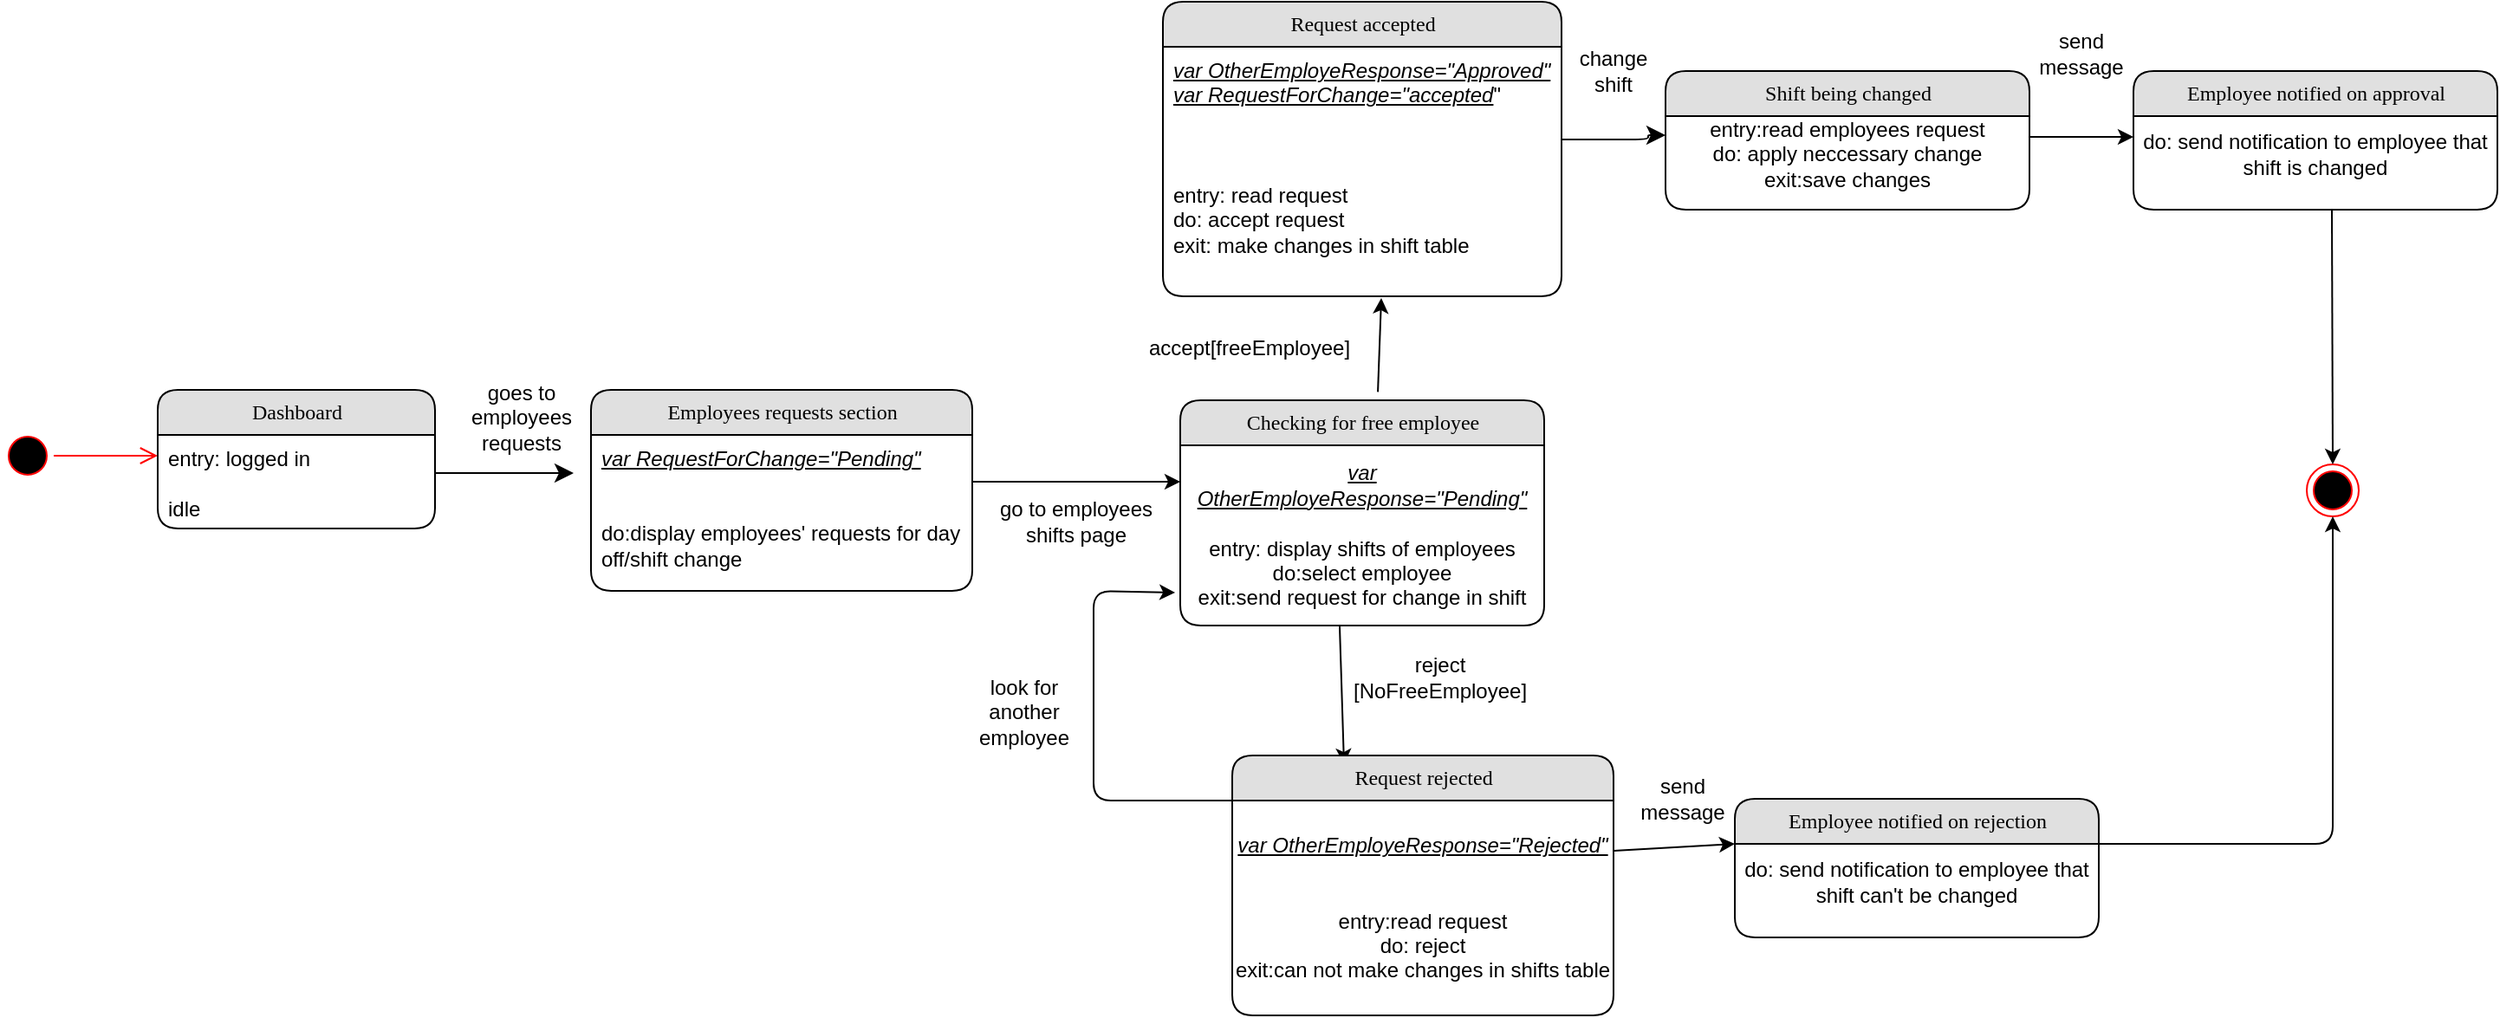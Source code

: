 <mxfile version="13.0.8" type="github">
  <diagram name="Page-1" id="b520641d-4fe3-3701-9064-5fc419738815">
    <mxGraphModel dx="946" dy="597" grid="1" gridSize="10" guides="1" tooltips="1" connect="1" arrows="1" fold="1" page="1" pageScale="1" pageWidth="1100" pageHeight="850" background="#ffffff" math="0" shadow="0">
      <root>
        <mxCell id="0" />
        <mxCell id="1" parent="0" />
        <mxCell id="21ea969265ad0168-36" style="edgeStyle=orthogonalEdgeStyle;html=1;labelBackgroundColor=none;startFill=0;startSize=8;endFill=1;endSize=8;fontFamily=Verdana;fontSize=12;" parent="1" source="21ea969265ad0168-6" edge="1">
          <mxGeometry relative="1" as="geometry">
            <mxPoint x="330" y="342" as="targetPoint" />
            <Array as="points">
              <mxPoint x="260" y="342" />
              <mxPoint x="260" y="342" />
            </Array>
          </mxGeometry>
        </mxCell>
        <mxCell id="rdV9_6l6kC6E4xn4P61S-1" value="goes to employees&lt;br&gt;requests" style="text;html=1;strokeColor=none;fillColor=none;align=center;verticalAlign=middle;whiteSpace=wrap;rounded=0;" parent="1" vertex="1">
          <mxGeometry x="280" y="300" width="40" height="20" as="geometry" />
        </mxCell>
        <mxCell id="rdV9_6l6kC6E4xn4P61S-27" value="" style="ellipse;html=1;shape=startState;fillColor=#000000;strokeColor=#ff0000;" parent="1" vertex="1">
          <mxGeometry y="317" width="30" height="30" as="geometry" />
        </mxCell>
        <mxCell id="rdV9_6l6kC6E4xn4P61S-28" value="" style="edgeStyle=orthogonalEdgeStyle;html=1;verticalAlign=bottom;endArrow=open;endSize=8;strokeColor=#ff0000;" parent="1" source="rdV9_6l6kC6E4xn4P61S-27" edge="1">
          <mxGeometry relative="1" as="geometry">
            <mxPoint x="90" y="332" as="targetPoint" />
          </mxGeometry>
        </mxCell>
        <mxCell id="BLEFrle1ULVc5vWn8EwS-16" value="accept[freeEmployee]" style="text;html=1;strokeColor=none;fillColor=none;align=center;verticalAlign=middle;whiteSpace=wrap;rounded=0;" parent="1" vertex="1">
          <mxGeometry x="700" y="260" width="40" height="20" as="geometry" />
        </mxCell>
        <mxCell id="_e-Dn9jZGVwWyQQVkrqx-2" value="send message" style="text;html=1;strokeColor=none;fillColor=none;align=center;verticalAlign=middle;whiteSpace=wrap;rounded=0;" parent="1" vertex="1">
          <mxGeometry x="1180" y="90" width="40" height="20" as="geometry" />
        </mxCell>
        <mxCell id="_e-Dn9jZGVwWyQQVkrqx-33" value="reject [NoFreeEmployee]" style="text;html=1;strokeColor=none;fillColor=none;align=center;verticalAlign=middle;whiteSpace=wrap;rounded=0;" parent="1" vertex="1">
          <mxGeometry x="810" y="450" width="40" height="20" as="geometry" />
        </mxCell>
        <mxCell id="Za8N9rrHKWuCIieLVCjy-16" value="" style="ellipse;html=1;shape=endState;fillColor=#000000;strokeColor=#ff0000;" parent="1" vertex="1">
          <mxGeometry x="1330" y="337" width="30" height="30" as="geometry" />
        </mxCell>
        <mxCell id="Za8N9rrHKWuCIieLVCjy-19" style="edgeStyle=orthogonalEdgeStyle;html=1;labelBackgroundColor=none;startFill=0;startSize=8;endFill=1;endSize=8;fontFamily=Verdana;fontSize=12;entryX=0;entryY=0.25;entryDx=0;entryDy=0;" parent="1" target="vDAGOXO0SgtxFYl0OrbP-25" edge="1">
          <mxGeometry relative="1" as="geometry">
            <mxPoint x="940" y="149.5" as="targetPoint" />
            <Array as="points">
              <mxPoint x="950" y="150" />
            </Array>
            <mxPoint x="900" y="149.5" as="sourcePoint" />
          </mxGeometry>
        </mxCell>
        <mxCell id="vDAGOXO0SgtxFYl0OrbP-7" value="" style="endArrow=classic;html=1;entryX=0;entryY=0.202;entryDx=0;entryDy=0;entryPerimeter=0;" parent="1" target="Za8N9rrHKWuCIieLVCjy-9" edge="1">
          <mxGeometry width="50" height="50" relative="1" as="geometry">
            <mxPoint x="560" y="347" as="sourcePoint" />
            <mxPoint x="630" y="347" as="targetPoint" />
          </mxGeometry>
        </mxCell>
        <mxCell id="vDAGOXO0SgtxFYl0OrbP-8" value="go to employees shifts page" style="text;html=1;strokeColor=none;fillColor=none;align=center;verticalAlign=middle;whiteSpace=wrap;rounded=0;" parent="1" vertex="1">
          <mxGeometry x="570" y="360" width="100" height="20" as="geometry" />
        </mxCell>
        <mxCell id="21ea969265ad0168-6" value="Dashboard" style="swimlane;html=1;fontStyle=0;childLayout=stackLayout;horizontal=1;startSize=26;fillColor=#e0e0e0;horizontalStack=0;resizeParent=1;resizeLast=0;collapsible=1;marginBottom=0;swimlaneFillColor=#ffffff;align=center;rounded=1;shadow=0;comic=0;labelBackgroundColor=none;strokeWidth=1;fontFamily=Verdana;fontSize=12" parent="1" vertex="1">
          <mxGeometry x="90" y="294" width="160" height="80" as="geometry" />
        </mxCell>
        <mxCell id="21ea969265ad0168-8" value="entry: logged in&lt;br&gt;&lt;br&gt;idle" style="text;html=1;strokeColor=none;fillColor=none;spacingLeft=4;spacingRight=4;whiteSpace=wrap;overflow=hidden;rotatable=0;points=[[0,0.5],[1,0.5]];portConstraint=eastwest;" parent="21ea969265ad0168-6" vertex="1">
          <mxGeometry y="26" width="160" height="54" as="geometry" />
        </mxCell>
        <mxCell id="BLEFrle1ULVc5vWn8EwS-1" value="Employees requests section" style="swimlane;html=1;fontStyle=0;childLayout=stackLayout;horizontal=1;startSize=26;fillColor=#e0e0e0;horizontalStack=0;resizeParent=1;resizeLast=0;collapsible=1;marginBottom=0;swimlaneFillColor=#ffffff;align=center;rounded=1;shadow=0;comic=0;labelBackgroundColor=none;strokeWidth=1;fontFamily=Verdana;fontSize=12" parent="1" vertex="1">
          <mxGeometry x="340" y="294" width="220" height="116" as="geometry" />
        </mxCell>
        <mxCell id="BLEFrle1ULVc5vWn8EwS-2" value="&lt;i&gt;&lt;u&gt;var RequestForChange=&quot;Pending&quot;&lt;br&gt;&lt;/u&gt;&lt;/i&gt;&lt;br&gt;&lt;br&gt;do:display employees&#39; requests for day off/shift change" style="text;html=1;strokeColor=none;fillColor=none;spacingLeft=4;spacingRight=4;whiteSpace=wrap;overflow=hidden;rotatable=0;points=[[0,0.5],[1,0.5]];portConstraint=eastwest;" parent="BLEFrle1ULVc5vWn8EwS-1" vertex="1">
          <mxGeometry y="26" width="220" height="84" as="geometry" />
        </mxCell>
        <mxCell id="Za8N9rrHKWuCIieLVCjy-8" value="Checking for free employee" style="swimlane;html=1;fontStyle=0;childLayout=stackLayout;horizontal=1;startSize=26;fillColor=#e0e0e0;horizontalStack=0;resizeParent=1;resizeLast=0;collapsible=1;marginBottom=0;swimlaneFillColor=#ffffff;align=center;rounded=1;shadow=0;comic=0;labelBackgroundColor=none;strokeWidth=1;fontFamily=Verdana;fontSize=12" parent="1" vertex="1">
          <mxGeometry x="680" y="300" width="210" height="130" as="geometry" />
        </mxCell>
        <mxCell id="Za8N9rrHKWuCIieLVCjy-9" value="&lt;span style=&quot;text-align: left&quot;&gt;&lt;i&gt;&lt;u&gt;var OtherEmployeResponse=&quot;Pending&quot;&lt;/u&gt;&lt;/i&gt;&lt;br&gt;&lt;/span&gt;&lt;br&gt;entry: display shifts of employees&lt;br&gt;do:select employee&lt;br&gt;exit:send request for change in shift" style="text;html=1;strokeColor=none;fillColor=none;align=center;verticalAlign=middle;whiteSpace=wrap;rounded=0;" parent="Za8N9rrHKWuCIieLVCjy-8" vertex="1">
          <mxGeometry y="26" width="210" height="104" as="geometry" />
        </mxCell>
        <mxCell id="BLEFrle1ULVc5vWn8EwS-3" value="Request accepted" style="swimlane;html=1;fontStyle=0;childLayout=stackLayout;horizontal=1;startSize=26;fillColor=#e0e0e0;horizontalStack=0;resizeParent=1;resizeLast=0;collapsible=1;marginBottom=0;swimlaneFillColor=#ffffff;align=center;rounded=1;shadow=0;comic=0;labelBackgroundColor=none;strokeWidth=1;fontFamily=Verdana;fontSize=12" parent="1" vertex="1">
          <mxGeometry x="670" y="70" width="230" height="170" as="geometry" />
        </mxCell>
        <mxCell id="BLEFrle1ULVc5vWn8EwS-4" value="&lt;i&gt;&lt;u&gt;var OtherEmployeResponse=&quot;Approved&quot;&lt;/u&gt;&lt;/i&gt;&lt;i&gt;&lt;u&gt;&lt;br&gt;var RequestForChange=&quot;accepted&lt;/u&gt;&lt;/i&gt;&quot;&lt;br&gt;&lt;br&gt;&lt;br&gt;&lt;br&gt;entry: read request&lt;br&gt;do: accept request&lt;br&gt;exit: make changes in shift table" style="text;html=1;strokeColor=none;fillColor=none;spacingLeft=4;spacingRight=4;whiteSpace=wrap;overflow=hidden;rotatable=0;points=[[0,0.5],[1,0.5]];portConstraint=eastwest;" parent="BLEFrle1ULVc5vWn8EwS-3" vertex="1">
          <mxGeometry y="26" width="230" height="134" as="geometry" />
        </mxCell>
        <mxCell id="vDAGOXO0SgtxFYl0OrbP-12" value="" style="endArrow=classic;html=1;exitX=0.438;exitY=1;exitDx=0;exitDy=0;exitPerimeter=0;" parent="1" source="Za8N9rrHKWuCIieLVCjy-9" edge="1">
          <mxGeometry width="50" height="50" relative="1" as="geometry">
            <mxPoint x="774.5" y="440" as="sourcePoint" />
            <mxPoint x="774.5" y="510" as="targetPoint" />
          </mxGeometry>
        </mxCell>
        <mxCell id="vDAGOXO0SgtxFYl0OrbP-15" value="" style="endArrow=classic;html=1;exitX=0.543;exitY=-0.037;exitDx=0;exitDy=0;exitPerimeter=0;" parent="1" source="Za8N9rrHKWuCIieLVCjy-8" edge="1">
          <mxGeometry width="50" height="50" relative="1" as="geometry">
            <mxPoint x="840" y="290" as="sourcePoint" />
            <mxPoint x="796" y="241" as="targetPoint" />
          </mxGeometry>
        </mxCell>
        <mxCell id="xTUxHZ-oDqPKJ_Eh4UzC-7" value="Request rejected" style="swimlane;html=1;fontStyle=0;childLayout=stackLayout;horizontal=1;startSize=26;fillColor=#e0e0e0;horizontalStack=0;resizeParent=1;resizeLast=0;collapsible=1;marginBottom=0;swimlaneFillColor=#ffffff;align=center;rounded=1;shadow=0;comic=0;labelBackgroundColor=none;strokeWidth=1;fontFamily=Verdana;fontSize=12" parent="1" vertex="1">
          <mxGeometry x="710" y="505" width="220" height="150" as="geometry" />
        </mxCell>
        <mxCell id="xTUxHZ-oDqPKJ_Eh4UzC-8" value="&lt;i style=&quot;text-align: left&quot;&gt;&lt;u&gt;var OtherEmployeResponse=&quot;Rejected&quot;&lt;br&gt;&lt;/u&gt;&lt;/i&gt;&lt;br&gt;&lt;br&gt;entry:read request&lt;br&gt;do: reject&lt;br&gt;exit:can not make changes in shifts table" style="text;html=1;strokeColor=none;fillColor=none;align=center;verticalAlign=middle;whiteSpace=wrap;rounded=0;" parent="xTUxHZ-oDqPKJ_Eh4UzC-7" vertex="1">
          <mxGeometry y="26" width="220" height="124" as="geometry" />
        </mxCell>
        <mxCell id="vDAGOXO0SgtxFYl0OrbP-20" value="" style="endArrow=classic;html=1;exitX=0;exitY=0;exitDx=0;exitDy=0;entryX=-0.014;entryY=0.817;entryDx=0;entryDy=0;entryPerimeter=0;" parent="1" source="xTUxHZ-oDqPKJ_Eh4UzC-8" target="Za8N9rrHKWuCIieLVCjy-9" edge="1">
          <mxGeometry width="50" height="50" relative="1" as="geometry">
            <mxPoint x="690" y="510" as="sourcePoint" />
            <mxPoint x="630" y="400" as="targetPoint" />
            <Array as="points">
              <mxPoint x="630" y="531" />
              <mxPoint x="630" y="410" />
            </Array>
          </mxGeometry>
        </mxCell>
        <mxCell id="vDAGOXO0SgtxFYl0OrbP-21" value="look for another employee" style="text;html=1;strokeColor=none;fillColor=none;align=center;verticalAlign=middle;whiteSpace=wrap;rounded=0;" parent="1" vertex="1">
          <mxGeometry x="570" y="470" width="40" height="20" as="geometry" />
        </mxCell>
        <mxCell id="vDAGOXO0SgtxFYl0OrbP-24" value="Shift being changed" style="swimlane;html=1;fontStyle=0;childLayout=stackLayout;horizontal=1;startSize=26;fillColor=#e0e0e0;horizontalStack=0;resizeParent=1;resizeLast=0;collapsible=1;marginBottom=0;swimlaneFillColor=#ffffff;align=center;rounded=1;shadow=0;comic=0;labelBackgroundColor=none;strokeWidth=1;fontFamily=Verdana;fontSize=12" parent="1" vertex="1">
          <mxGeometry x="960" y="110" width="210" height="80" as="geometry" />
        </mxCell>
        <mxCell id="vDAGOXO0SgtxFYl0OrbP-25" value="entry:read employees request&lt;br&gt;do: apply neccessary change&lt;br&gt;exit:save changes" style="text;html=1;strokeColor=none;fillColor=none;align=center;verticalAlign=middle;whiteSpace=wrap;rounded=0;" parent="vDAGOXO0SgtxFYl0OrbP-24" vertex="1">
          <mxGeometry y="26" width="210" height="44" as="geometry" />
        </mxCell>
        <mxCell id="vDAGOXO0SgtxFYl0OrbP-22" value="Employee notified on approval" style="swimlane;html=1;fontStyle=0;childLayout=stackLayout;horizontal=1;startSize=26;fillColor=#e0e0e0;horizontalStack=0;resizeParent=1;resizeLast=0;collapsible=1;marginBottom=0;swimlaneFillColor=#ffffff;align=center;rounded=1;shadow=0;comic=0;labelBackgroundColor=none;strokeWidth=1;fontFamily=Verdana;fontSize=12" parent="1" vertex="1">
          <mxGeometry x="1230" y="110" width="210" height="80" as="geometry" />
        </mxCell>
        <mxCell id="vDAGOXO0SgtxFYl0OrbP-23" value="do: send notification to employee that shift is changed" style="text;html=1;strokeColor=none;fillColor=none;align=center;verticalAlign=middle;whiteSpace=wrap;rounded=0;" parent="vDAGOXO0SgtxFYl0OrbP-22" vertex="1">
          <mxGeometry y="26" width="210" height="44" as="geometry" />
        </mxCell>
        <mxCell id="vDAGOXO0SgtxFYl0OrbP-26" value="" style="endArrow=classic;html=1;entryX=0;entryY=0;entryDx=0;entryDy=0;" parent="1" target="vDAGOXO0SgtxFYl0OrbP-18" edge="1">
          <mxGeometry width="50" height="50" relative="1" as="geometry">
            <mxPoint x="930" y="560" as="sourcePoint" />
            <mxPoint x="980" y="560" as="targetPoint" />
          </mxGeometry>
        </mxCell>
        <mxCell id="vDAGOXO0SgtxFYl0OrbP-17" value="Employee notified on rejection" style="swimlane;html=1;fontStyle=0;childLayout=stackLayout;horizontal=1;startSize=26;fillColor=#e0e0e0;horizontalStack=0;resizeParent=1;resizeLast=0;collapsible=1;marginBottom=0;swimlaneFillColor=#ffffff;align=center;rounded=1;shadow=0;comic=0;labelBackgroundColor=none;strokeWidth=1;fontFamily=Verdana;fontSize=12" parent="1" vertex="1">
          <mxGeometry x="1000" y="530" width="210" height="80" as="geometry" />
        </mxCell>
        <mxCell id="vDAGOXO0SgtxFYl0OrbP-18" value="do: send notification to employee that shift can&#39;t be changed" style="text;html=1;strokeColor=none;fillColor=none;align=center;verticalAlign=middle;whiteSpace=wrap;rounded=0;" parent="vDAGOXO0SgtxFYl0OrbP-17" vertex="1">
          <mxGeometry y="26" width="210" height="44" as="geometry" />
        </mxCell>
        <mxCell id="vDAGOXO0SgtxFYl0OrbP-27" value="" style="endArrow=classic;html=1;" parent="1" edge="1">
          <mxGeometry width="50" height="50" relative="1" as="geometry">
            <mxPoint x="1170" y="148" as="sourcePoint" />
            <mxPoint x="1230" y="148" as="targetPoint" />
          </mxGeometry>
        </mxCell>
        <mxCell id="vDAGOXO0SgtxFYl0OrbP-28" value="send message" style="text;html=1;strokeColor=none;fillColor=none;align=center;verticalAlign=middle;whiteSpace=wrap;rounded=0;" parent="1" vertex="1">
          <mxGeometry x="950" y="520" width="40" height="20" as="geometry" />
        </mxCell>
        <mxCell id="vDAGOXO0SgtxFYl0OrbP-29" value="change shift" style="text;html=1;strokeColor=none;fillColor=none;align=center;verticalAlign=middle;whiteSpace=wrap;rounded=0;" parent="1" vertex="1">
          <mxGeometry x="910" y="100" width="40" height="20" as="geometry" />
        </mxCell>
        <mxCell id="vDAGOXO0SgtxFYl0OrbP-30" value="" style="endArrow=classic;html=1;entryX=0.5;entryY=0;entryDx=0;entryDy=0;" parent="1" target="Za8N9rrHKWuCIieLVCjy-16" edge="1">
          <mxGeometry width="50" height="50" relative="1" as="geometry">
            <mxPoint x="1344.5" y="190" as="sourcePoint" />
            <mxPoint x="1344.5" y="270" as="targetPoint" />
          </mxGeometry>
        </mxCell>
        <mxCell id="vDAGOXO0SgtxFYl0OrbP-31" value="" style="endArrow=classic;html=1;exitX=1;exitY=0;exitDx=0;exitDy=0;entryX=0.5;entryY=1;entryDx=0;entryDy=0;" parent="1" source="vDAGOXO0SgtxFYl0OrbP-18" target="Za8N9rrHKWuCIieLVCjy-16" edge="1">
          <mxGeometry width="50" height="50" relative="1" as="geometry">
            <mxPoint x="1230" y="555" as="sourcePoint" />
            <mxPoint x="1350" y="480" as="targetPoint" />
            <Array as="points">
              <mxPoint x="1345" y="556" />
            </Array>
          </mxGeometry>
        </mxCell>
      </root>
    </mxGraphModel>
  </diagram>
</mxfile>
